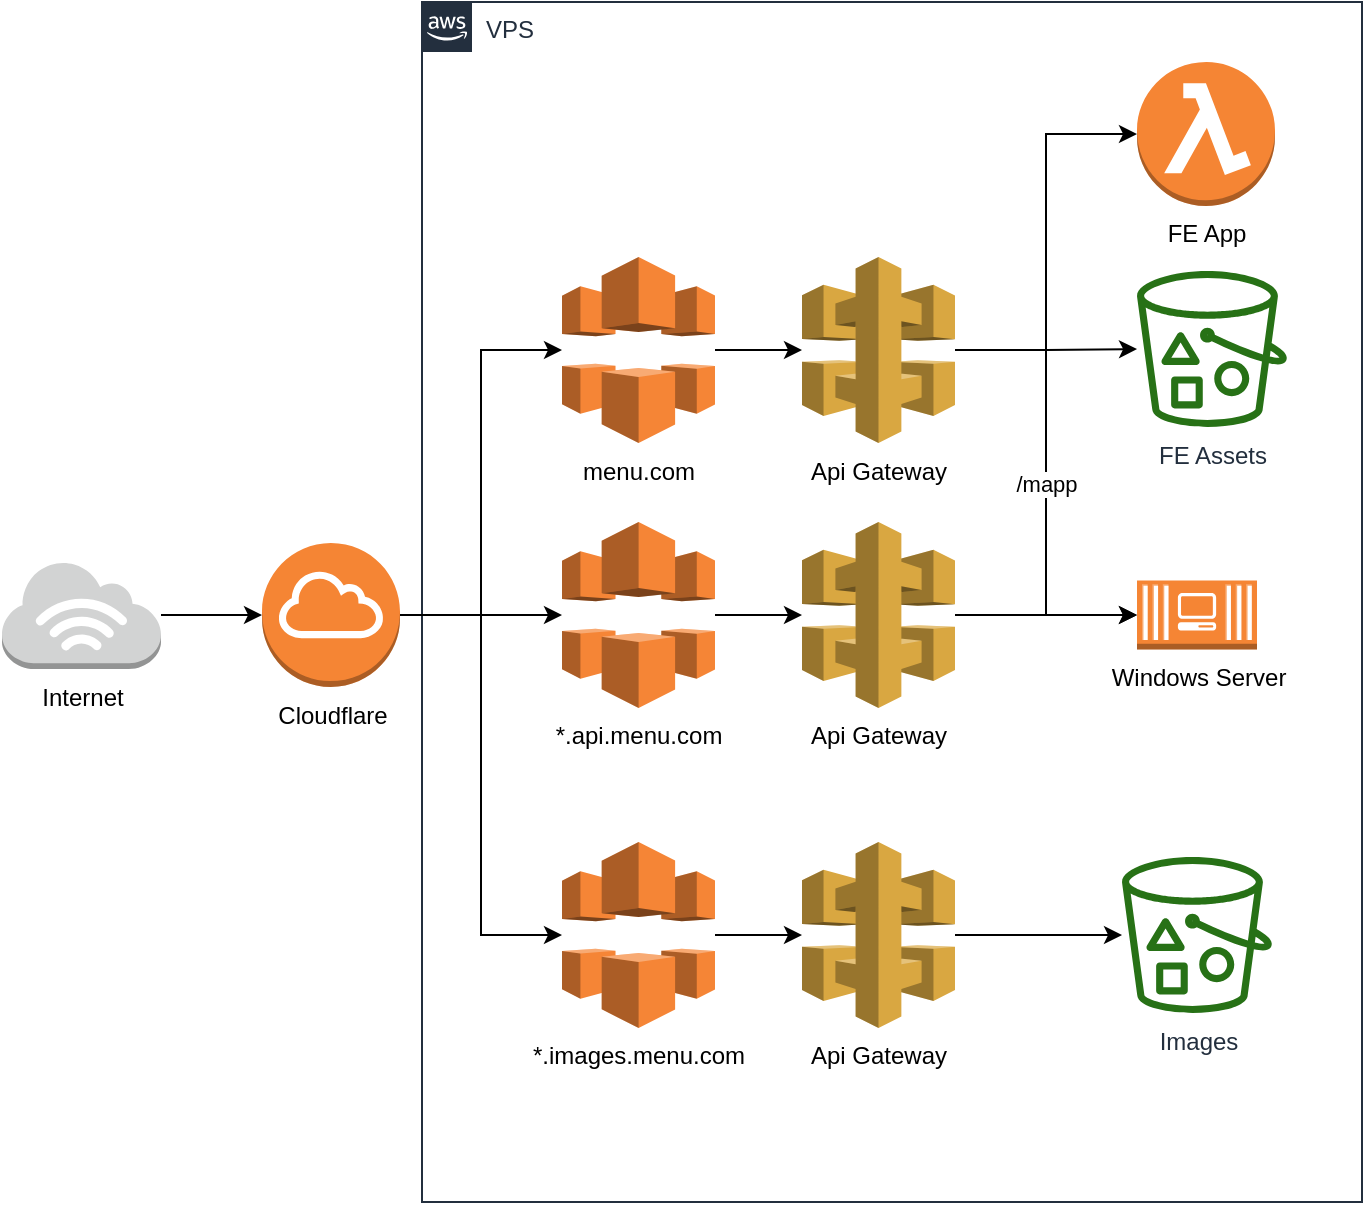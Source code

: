<mxfile version="13.9.9" type="device"><diagram id="Ht1M8jgEwFfnCIfOTk4-" name="Page-1"><mxGraphModel dx="1104" dy="1000" grid="1" gridSize="10" guides="1" tooltips="1" connect="1" arrows="1" fold="1" page="1" pageScale="1" pageWidth="1169" pageHeight="827" math="0" shadow="0"><root><mxCell id="0"/><mxCell id="1" parent="0"/><mxCell id="fIeWncscLQeaHeuwzkPA-1" value="VPS" style="points=[[0,0],[0.25,0],[0.5,0],[0.75,0],[1,0],[1,0.25],[1,0.5],[1,0.75],[1,1],[0.75,1],[0.5,1],[0.25,1],[0,1],[0,0.75],[0,0.5],[0,0.25]];outlineConnect=0;gradientColor=none;html=1;whiteSpace=wrap;fontSize=12;fontStyle=0;shape=mxgraph.aws4.group;grIcon=mxgraph.aws4.group_aws_cloud_alt;strokeColor=#232F3E;fillColor=none;verticalAlign=top;align=left;spacingLeft=30;fontColor=#232F3E;dashed=0;labelBackgroundColor=#ffffff;" parent="1" vertex="1"><mxGeometry x="370" y="80" width="470" height="600" as="geometry"/></mxCell><mxCell id="fIeWncscLQeaHeuwzkPA-4" style="edgeStyle=orthogonalEdgeStyle;rounded=0;orthogonalLoop=1;jettySize=auto;html=1;" parent="1" source="fIeWncscLQeaHeuwzkPA-2" target="fIeWncscLQeaHeuwzkPA-3" edge="1"><mxGeometry relative="1" as="geometry"/></mxCell><mxCell id="fIeWncscLQeaHeuwzkPA-2" value="Internet" style="outlineConnect=0;dashed=0;verticalLabelPosition=bottom;verticalAlign=top;align=center;html=1;shape=mxgraph.aws3.internet_3;fillColor=#D2D3D3;gradientColor=none;" parent="1" vertex="1"><mxGeometry x="160" y="359.5" width="79.5" height="54" as="geometry"/></mxCell><mxCell id="fIeWncscLQeaHeuwzkPA-10" style="edgeStyle=orthogonalEdgeStyle;rounded=0;orthogonalLoop=1;jettySize=auto;html=1;entryX=0;entryY=0.5;entryDx=0;entryDy=0;entryPerimeter=0;" parent="1" source="fIeWncscLQeaHeuwzkPA-3" target="fIeWncscLQeaHeuwzkPA-9" edge="1"><mxGeometry relative="1" as="geometry"/></mxCell><mxCell id="fIeWncscLQeaHeuwzkPA-11" style="edgeStyle=orthogonalEdgeStyle;rounded=0;orthogonalLoop=1;jettySize=auto;html=1;entryX=0;entryY=0.5;entryDx=0;entryDy=0;entryPerimeter=0;" parent="1" source="fIeWncscLQeaHeuwzkPA-3" target="fIeWncscLQeaHeuwzkPA-8" edge="1"><mxGeometry relative="1" as="geometry"/></mxCell><mxCell id="fIeWncscLQeaHeuwzkPA-19" style="edgeStyle=orthogonalEdgeStyle;rounded=0;orthogonalLoop=1;jettySize=auto;html=1;entryX=0;entryY=0.5;entryDx=0;entryDy=0;entryPerimeter=0;" parent="1" source="fIeWncscLQeaHeuwzkPA-3" target="fIeWncscLQeaHeuwzkPA-17" edge="1"><mxGeometry relative="1" as="geometry"/></mxCell><mxCell id="fIeWncscLQeaHeuwzkPA-3" value="Cloudflare" style="outlineConnect=0;dashed=0;verticalLabelPosition=bottom;verticalAlign=top;align=center;html=1;shape=mxgraph.aws3.internet_gateway;fillColor=#F58534;gradientColor=none;" parent="1" vertex="1"><mxGeometry x="290" y="350.5" width="69" height="72" as="geometry"/></mxCell><mxCell id="fIeWncscLQeaHeuwzkPA-7" value="FE App" style="outlineConnect=0;dashed=0;verticalLabelPosition=bottom;verticalAlign=top;align=center;html=1;shape=mxgraph.aws3.lambda_function;fillColor=#F58534;gradientColor=none;" parent="1" vertex="1"><mxGeometry x="727.5" y="110" width="69" height="72" as="geometry"/></mxCell><mxCell id="fIeWncscLQeaHeuwzkPA-15" style="edgeStyle=orthogonalEdgeStyle;rounded=0;orthogonalLoop=1;jettySize=auto;html=1;" parent="1" source="fIeWncscLQeaHeuwzkPA-8" target="fIeWncscLQeaHeuwzkPA-14" edge="1"><mxGeometry relative="1" as="geometry"/></mxCell><mxCell id="fIeWncscLQeaHeuwzkPA-8" value="*.api.menu.com" style="outlineConnect=0;dashed=0;verticalLabelPosition=bottom;verticalAlign=top;align=center;html=1;shape=mxgraph.aws3.cloudfront;fillColor=#F58536;gradientColor=none;" parent="1" vertex="1"><mxGeometry x="440" y="340" width="76.5" height="93" as="geometry"/></mxCell><mxCell id="fIeWncscLQeaHeuwzkPA-13" style="edgeStyle=orthogonalEdgeStyle;rounded=0;orthogonalLoop=1;jettySize=auto;html=1;" parent="1" source="fIeWncscLQeaHeuwzkPA-9" target="fIeWncscLQeaHeuwzkPA-12" edge="1"><mxGeometry relative="1" as="geometry"/></mxCell><mxCell id="fIeWncscLQeaHeuwzkPA-9" value="menu.com" style="outlineConnect=0;dashed=0;verticalLabelPosition=bottom;verticalAlign=top;align=center;html=1;shape=mxgraph.aws3.cloudfront;fillColor=#F58536;gradientColor=none;" parent="1" vertex="1"><mxGeometry x="440" y="207.5" width="76.5" height="93" as="geometry"/></mxCell><mxCell id="fIeWncscLQeaHeuwzkPA-24" style="edgeStyle=orthogonalEdgeStyle;rounded=0;orthogonalLoop=1;jettySize=auto;html=1;entryX=0;entryY=0.5;entryDx=0;entryDy=0;entryPerimeter=0;" parent="1" source="fIeWncscLQeaHeuwzkPA-12" target="fIeWncscLQeaHeuwzkPA-7" edge="1"><mxGeometry relative="1" as="geometry"/></mxCell><mxCell id="fIeWncscLQeaHeuwzkPA-25" style="edgeStyle=orthogonalEdgeStyle;rounded=0;orthogonalLoop=1;jettySize=auto;html=1;" parent="1" source="fIeWncscLQeaHeuwzkPA-12" target="fIeWncscLQeaHeuwzkPA-21" edge="1"><mxGeometry relative="1" as="geometry"/></mxCell><mxCell id="fIeWncscLQeaHeuwzkPA-26" value="/mapp" style="edgeStyle=orthogonalEdgeStyle;rounded=0;orthogonalLoop=1;jettySize=auto;html=1;entryX=0;entryY=0.5;entryDx=0;entryDy=0;entryPerimeter=0;" parent="1" source="fIeWncscLQeaHeuwzkPA-12" target="fIeWncscLQeaHeuwzkPA-22" edge="1"><mxGeometry relative="1" as="geometry"><Array as="points"><mxPoint x="682" y="254"/><mxPoint x="682" y="387"/></Array></mxGeometry></mxCell><mxCell id="fIeWncscLQeaHeuwzkPA-12" value="Api Gateway" style="outlineConnect=0;dashed=0;verticalLabelPosition=bottom;verticalAlign=top;align=center;html=1;shape=mxgraph.aws3.api_gateway;fillColor=#D9A741;gradientColor=none;" parent="1" vertex="1"><mxGeometry x="560" y="207.5" width="76.5" height="93" as="geometry"/></mxCell><mxCell id="fIeWncscLQeaHeuwzkPA-27" style="edgeStyle=orthogonalEdgeStyle;rounded=0;orthogonalLoop=1;jettySize=auto;html=1;entryX=0;entryY=0.5;entryDx=0;entryDy=0;entryPerimeter=0;" parent="1" source="fIeWncscLQeaHeuwzkPA-14" target="fIeWncscLQeaHeuwzkPA-22" edge="1"><mxGeometry relative="1" as="geometry"/></mxCell><mxCell id="fIeWncscLQeaHeuwzkPA-14" value="Api Gateway" style="outlineConnect=0;dashed=0;verticalLabelPosition=bottom;verticalAlign=top;align=center;html=1;shape=mxgraph.aws3.api_gateway;fillColor=#D9A741;gradientColor=none;" parent="1" vertex="1"><mxGeometry x="560" y="340" width="76.5" height="93" as="geometry"/></mxCell><mxCell id="fIeWncscLQeaHeuwzkPA-20" style="edgeStyle=orthogonalEdgeStyle;rounded=0;orthogonalLoop=1;jettySize=auto;html=1;" parent="1" source="fIeWncscLQeaHeuwzkPA-17" target="fIeWncscLQeaHeuwzkPA-18" edge="1"><mxGeometry relative="1" as="geometry"/></mxCell><mxCell id="fIeWncscLQeaHeuwzkPA-17" value="*.images.menu.com" style="outlineConnect=0;dashed=0;verticalLabelPosition=bottom;verticalAlign=top;align=center;html=1;shape=mxgraph.aws3.cloudfront;fillColor=#F58536;gradientColor=none;" parent="1" vertex="1"><mxGeometry x="440" y="500" width="76.5" height="93" as="geometry"/></mxCell><mxCell id="fIeWncscLQeaHeuwzkPA-29" style="edgeStyle=orthogonalEdgeStyle;rounded=0;orthogonalLoop=1;jettySize=auto;html=1;" parent="1" source="fIeWncscLQeaHeuwzkPA-18" target="fIeWncscLQeaHeuwzkPA-28" edge="1"><mxGeometry relative="1" as="geometry"/></mxCell><mxCell id="fIeWncscLQeaHeuwzkPA-18" value="Api Gateway" style="outlineConnect=0;dashed=0;verticalLabelPosition=bottom;verticalAlign=top;align=center;html=1;shape=mxgraph.aws3.api_gateway;fillColor=#D9A741;gradientColor=none;" parent="1" vertex="1"><mxGeometry x="560" y="500" width="76.5" height="93" as="geometry"/></mxCell><mxCell id="fIeWncscLQeaHeuwzkPA-21" value="FE Assets" style="outlineConnect=0;fontColor=#232F3E;gradientColor=none;fillColor=#277116;strokeColor=none;dashed=0;verticalLabelPosition=bottom;verticalAlign=top;align=center;html=1;fontSize=12;fontStyle=0;aspect=fixed;pointerEvents=1;shape=mxgraph.aws4.bucket_with_objects;" parent="1" vertex="1"><mxGeometry x="727.5" y="214.5" width="75" height="78" as="geometry"/></mxCell><mxCell id="fIeWncscLQeaHeuwzkPA-22" value="Windows Server" style="outlineConnect=0;dashed=0;verticalLabelPosition=bottom;verticalAlign=top;align=center;html=1;shape=mxgraph.aws3.ec2_compute_container_3;fillColor=#F58534;gradientColor=none;" parent="1" vertex="1"><mxGeometry x="727.5" y="369.25" width="60" height="34.5" as="geometry"/></mxCell><mxCell id="fIeWncscLQeaHeuwzkPA-28" value="Images" style="outlineConnect=0;fontColor=#232F3E;gradientColor=none;fillColor=#277116;strokeColor=none;dashed=0;verticalLabelPosition=bottom;verticalAlign=top;align=center;html=1;fontSize=12;fontStyle=0;aspect=fixed;pointerEvents=1;shape=mxgraph.aws4.bucket_with_objects;" parent="1" vertex="1"><mxGeometry x="720" y="507.5" width="75" height="78" as="geometry"/></mxCell></root></mxGraphModel></diagram></mxfile>